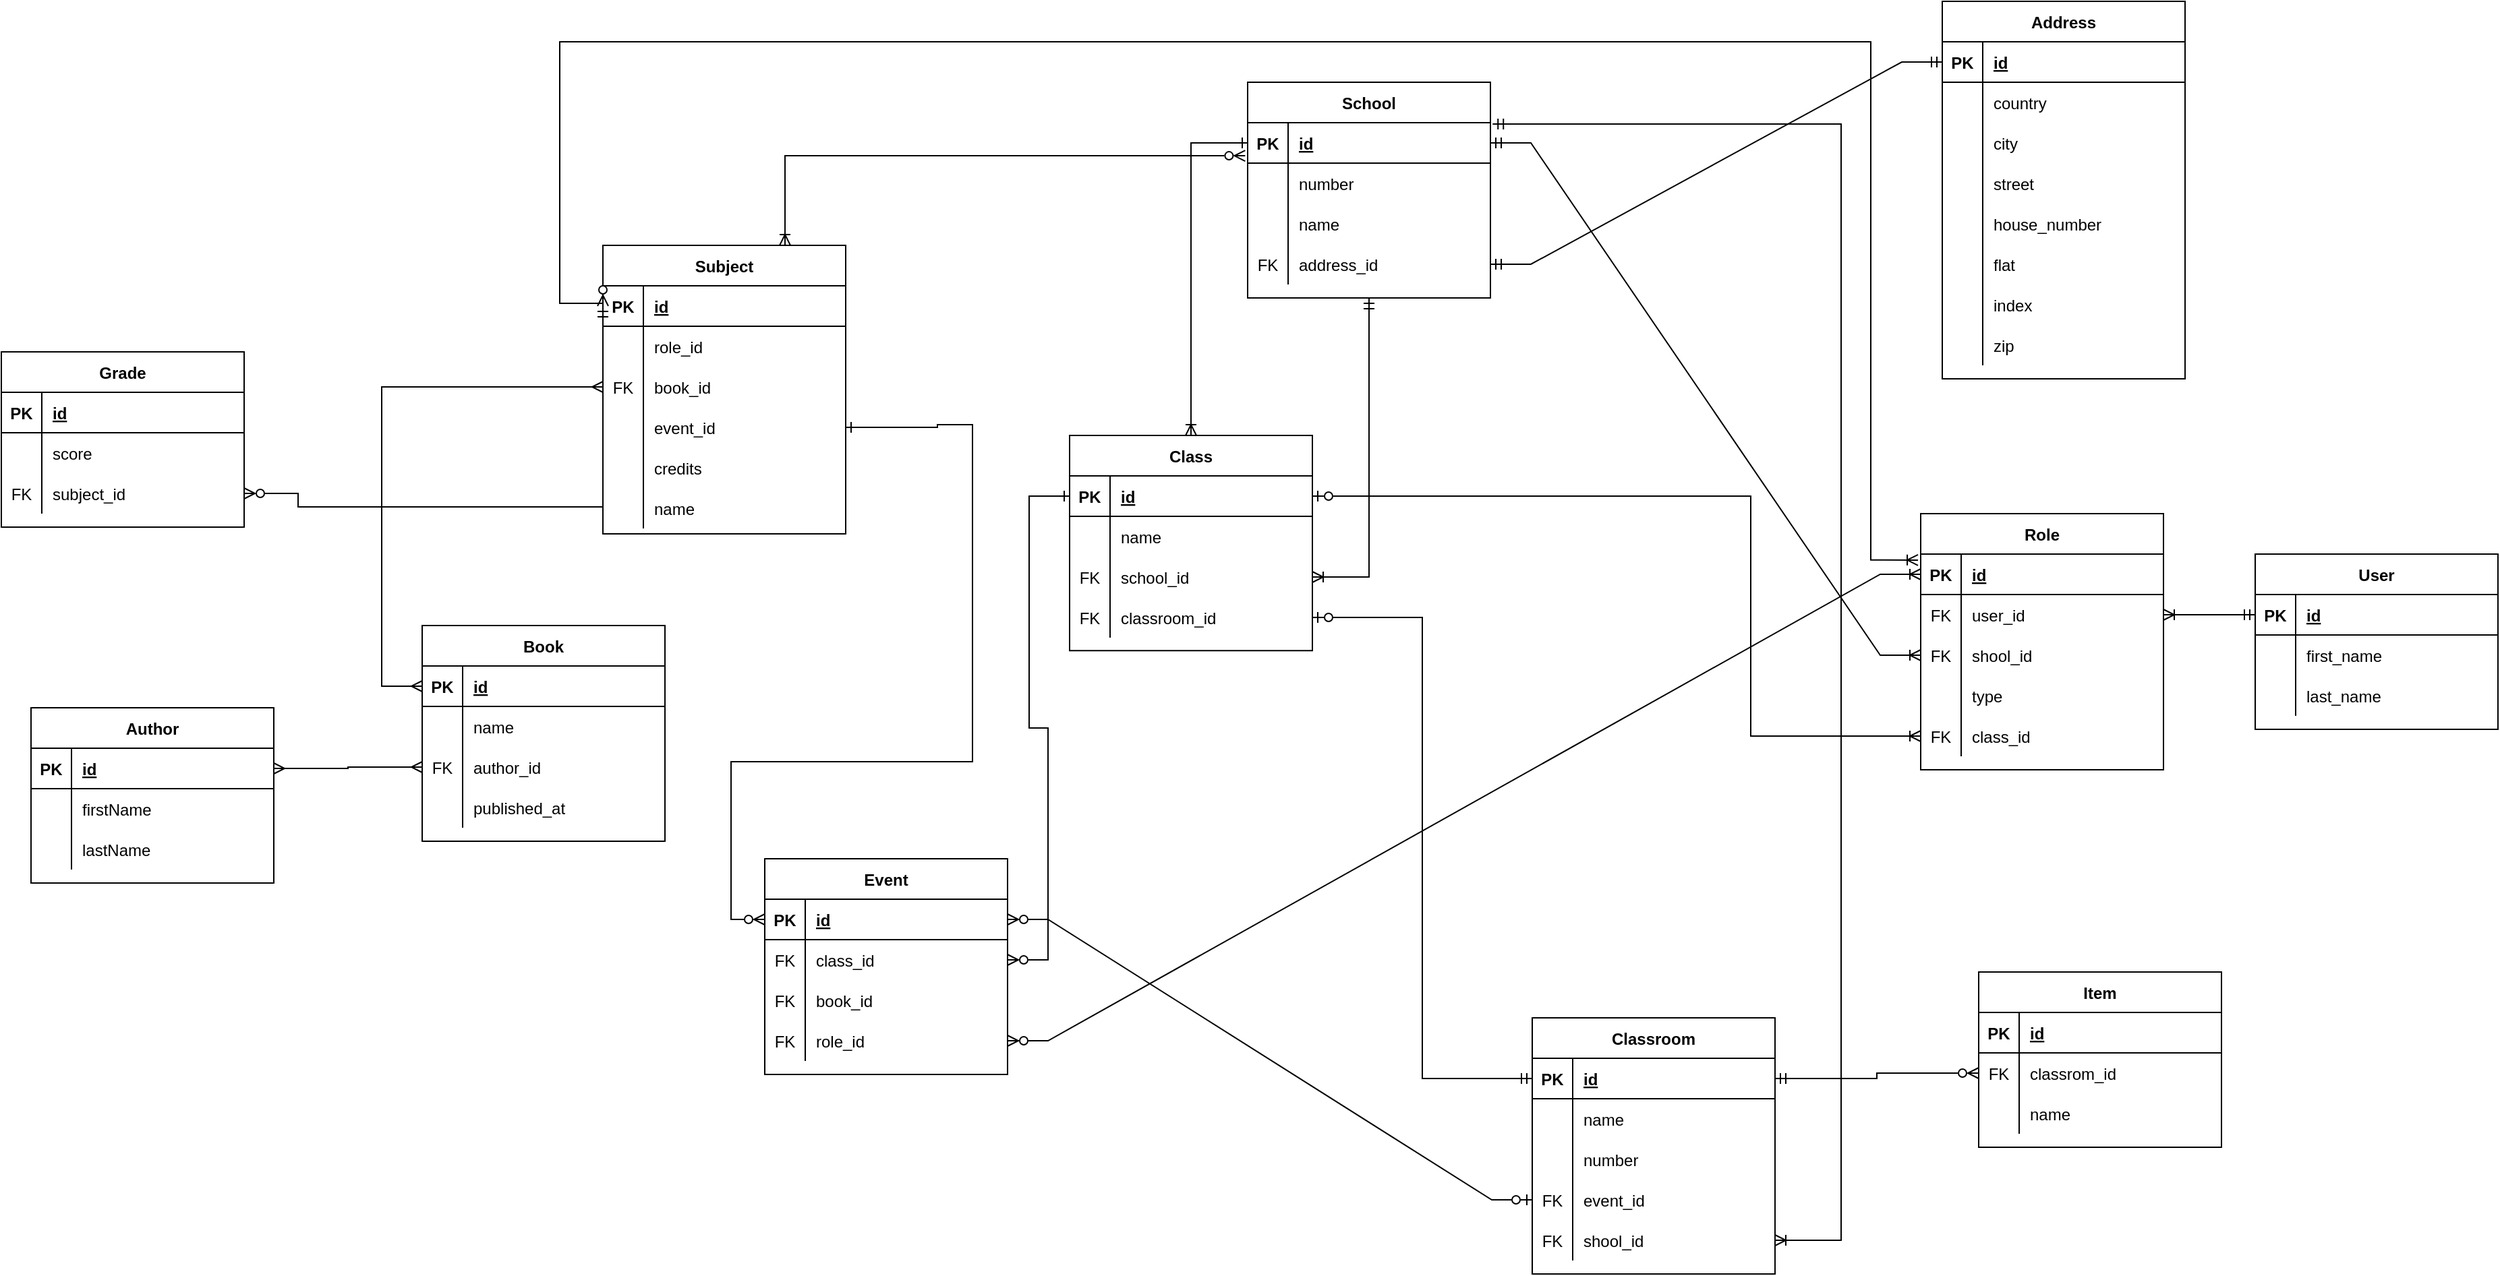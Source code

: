 <mxfile version="20.3.0" type="device"><diagram id="R2lEEEUBdFMjLlhIrx00" name="Page-1"><mxGraphModel dx="3462" dy="1909" grid="0" gridSize="10" guides="1" tooltips="1" connect="1" arrows="1" fold="1" page="0" pageScale="1" pageWidth="850" pageHeight="1100" math="0" shadow="0" extFonts="Permanent Marker^https://fonts.googleapis.com/css?family=Permanent+Marker"><root><mxCell id="0"/><mxCell id="1" parent="0"/><mxCell id="jyHuIiWNIUD8QDClx5i--1" value="User" style="shape=table;startSize=30;container=1;collapsible=1;childLayout=tableLayout;fixedRows=1;rowLines=0;fontStyle=1;align=center;resizeLast=1;" parent="1" vertex="1"><mxGeometry x="765" y="248" width="180" height="130" as="geometry"/></mxCell><mxCell id="jyHuIiWNIUD8QDClx5i--2" value="" style="shape=tableRow;horizontal=0;startSize=0;swimlaneHead=0;swimlaneBody=0;fillColor=none;collapsible=0;dropTarget=0;points=[[0,0.5],[1,0.5]];portConstraint=eastwest;top=0;left=0;right=0;bottom=1;" parent="jyHuIiWNIUD8QDClx5i--1" vertex="1"><mxGeometry y="30" width="180" height="30" as="geometry"/></mxCell><mxCell id="jyHuIiWNIUD8QDClx5i--3" value="PK" style="shape=partialRectangle;connectable=0;fillColor=none;top=0;left=0;bottom=0;right=0;fontStyle=1;overflow=hidden;" parent="jyHuIiWNIUD8QDClx5i--2" vertex="1"><mxGeometry width="30" height="30" as="geometry"><mxRectangle width="30" height="30" as="alternateBounds"/></mxGeometry></mxCell><mxCell id="jyHuIiWNIUD8QDClx5i--4" value="id" style="shape=partialRectangle;connectable=0;fillColor=none;top=0;left=0;bottom=0;right=0;align=left;spacingLeft=6;fontStyle=5;overflow=hidden;" parent="jyHuIiWNIUD8QDClx5i--2" vertex="1"><mxGeometry x="30" width="150" height="30" as="geometry"><mxRectangle width="150" height="30" as="alternateBounds"/></mxGeometry></mxCell><mxCell id="jyHuIiWNIUD8QDClx5i--5" value="" style="shape=tableRow;horizontal=0;startSize=0;swimlaneHead=0;swimlaneBody=0;fillColor=none;collapsible=0;dropTarget=0;points=[[0,0.5],[1,0.5]];portConstraint=eastwest;top=0;left=0;right=0;bottom=0;" parent="jyHuIiWNIUD8QDClx5i--1" vertex="1"><mxGeometry y="60" width="180" height="30" as="geometry"/></mxCell><mxCell id="jyHuIiWNIUD8QDClx5i--6" value="" style="shape=partialRectangle;connectable=0;fillColor=none;top=0;left=0;bottom=0;right=0;editable=1;overflow=hidden;" parent="jyHuIiWNIUD8QDClx5i--5" vertex="1"><mxGeometry width="30" height="30" as="geometry"><mxRectangle width="30" height="30" as="alternateBounds"/></mxGeometry></mxCell><mxCell id="jyHuIiWNIUD8QDClx5i--7" value="first_name" style="shape=partialRectangle;connectable=0;fillColor=none;top=0;left=0;bottom=0;right=0;align=left;spacingLeft=6;overflow=hidden;" parent="jyHuIiWNIUD8QDClx5i--5" vertex="1"><mxGeometry x="30" width="150" height="30" as="geometry"><mxRectangle width="150" height="30" as="alternateBounds"/></mxGeometry></mxCell><mxCell id="jyHuIiWNIUD8QDClx5i--8" value="" style="shape=tableRow;horizontal=0;startSize=0;swimlaneHead=0;swimlaneBody=0;fillColor=none;collapsible=0;dropTarget=0;points=[[0,0.5],[1,0.5]];portConstraint=eastwest;top=0;left=0;right=0;bottom=0;" parent="jyHuIiWNIUD8QDClx5i--1" vertex="1"><mxGeometry y="90" width="180" height="30" as="geometry"/></mxCell><mxCell id="jyHuIiWNIUD8QDClx5i--9" value="" style="shape=partialRectangle;connectable=0;fillColor=none;top=0;left=0;bottom=0;right=0;editable=1;overflow=hidden;" parent="jyHuIiWNIUD8QDClx5i--8" vertex="1"><mxGeometry width="30" height="30" as="geometry"><mxRectangle width="30" height="30" as="alternateBounds"/></mxGeometry></mxCell><mxCell id="jyHuIiWNIUD8QDClx5i--10" value="last_name" style="shape=partialRectangle;connectable=0;fillColor=none;top=0;left=0;bottom=0;right=0;align=left;spacingLeft=6;overflow=hidden;" parent="jyHuIiWNIUD8QDClx5i--8" vertex="1"><mxGeometry x="30" width="150" height="30" as="geometry"><mxRectangle width="150" height="30" as="alternateBounds"/></mxGeometry></mxCell><mxCell id="jyHuIiWNIUD8QDClx5i--14" value="Role" style="shape=table;startSize=30;container=1;collapsible=1;childLayout=tableLayout;fixedRows=1;rowLines=0;fontStyle=1;align=center;resizeLast=1;" parent="1" vertex="1"><mxGeometry x="517" y="218" width="180" height="190" as="geometry"/></mxCell><mxCell id="jyHuIiWNIUD8QDClx5i--15" value="" style="shape=tableRow;horizontal=0;startSize=0;swimlaneHead=0;swimlaneBody=0;fillColor=none;collapsible=0;dropTarget=0;points=[[0,0.5],[1,0.5]];portConstraint=eastwest;top=0;left=0;right=0;bottom=1;" parent="jyHuIiWNIUD8QDClx5i--14" vertex="1"><mxGeometry y="30" width="180" height="30" as="geometry"/></mxCell><mxCell id="jyHuIiWNIUD8QDClx5i--16" value="PK" style="shape=partialRectangle;connectable=0;fillColor=none;top=0;left=0;bottom=0;right=0;fontStyle=1;overflow=hidden;" parent="jyHuIiWNIUD8QDClx5i--15" vertex="1"><mxGeometry width="30" height="30" as="geometry"><mxRectangle width="30" height="30" as="alternateBounds"/></mxGeometry></mxCell><mxCell id="jyHuIiWNIUD8QDClx5i--17" value="id" style="shape=partialRectangle;connectable=0;fillColor=none;top=0;left=0;bottom=0;right=0;align=left;spacingLeft=6;fontStyle=5;overflow=hidden;" parent="jyHuIiWNIUD8QDClx5i--15" vertex="1"><mxGeometry x="30" width="150" height="30" as="geometry"><mxRectangle width="150" height="30" as="alternateBounds"/></mxGeometry></mxCell><mxCell id="jyHuIiWNIUD8QDClx5i--18" value="" style="shape=tableRow;horizontal=0;startSize=0;swimlaneHead=0;swimlaneBody=0;fillColor=none;collapsible=0;dropTarget=0;points=[[0,0.5],[1,0.5]];portConstraint=eastwest;top=0;left=0;right=0;bottom=0;" parent="jyHuIiWNIUD8QDClx5i--14" vertex="1"><mxGeometry y="60" width="180" height="30" as="geometry"/></mxCell><mxCell id="jyHuIiWNIUD8QDClx5i--19" value="FK" style="shape=partialRectangle;connectable=0;fillColor=none;top=0;left=0;bottom=0;right=0;editable=1;overflow=hidden;" parent="jyHuIiWNIUD8QDClx5i--18" vertex="1"><mxGeometry width="30" height="30" as="geometry"><mxRectangle width="30" height="30" as="alternateBounds"/></mxGeometry></mxCell><mxCell id="jyHuIiWNIUD8QDClx5i--20" value="user_id" style="shape=partialRectangle;connectable=0;fillColor=none;top=0;left=0;bottom=0;right=0;align=left;spacingLeft=6;overflow=hidden;" parent="jyHuIiWNIUD8QDClx5i--18" vertex="1"><mxGeometry x="30" width="150" height="30" as="geometry"><mxRectangle width="150" height="30" as="alternateBounds"/></mxGeometry></mxCell><mxCell id="jyHuIiWNIUD8QDClx5i--21" value="" style="shape=tableRow;horizontal=0;startSize=0;swimlaneHead=0;swimlaneBody=0;fillColor=none;collapsible=0;dropTarget=0;points=[[0,0.5],[1,0.5]];portConstraint=eastwest;top=0;left=0;right=0;bottom=0;" parent="jyHuIiWNIUD8QDClx5i--14" vertex="1"><mxGeometry y="90" width="180" height="30" as="geometry"/></mxCell><mxCell id="jyHuIiWNIUD8QDClx5i--22" value="FK" style="shape=partialRectangle;connectable=0;fillColor=none;top=0;left=0;bottom=0;right=0;editable=1;overflow=hidden;" parent="jyHuIiWNIUD8QDClx5i--21" vertex="1"><mxGeometry width="30" height="30" as="geometry"><mxRectangle width="30" height="30" as="alternateBounds"/></mxGeometry></mxCell><mxCell id="jyHuIiWNIUD8QDClx5i--23" value="shool_id" style="shape=partialRectangle;connectable=0;fillColor=none;top=0;left=0;bottom=0;right=0;align=left;spacingLeft=6;overflow=hidden;" parent="jyHuIiWNIUD8QDClx5i--21" vertex="1"><mxGeometry x="30" width="150" height="30" as="geometry"><mxRectangle width="150" height="30" as="alternateBounds"/></mxGeometry></mxCell><mxCell id="jyHuIiWNIUD8QDClx5i--24" value="" style="shape=tableRow;horizontal=0;startSize=0;swimlaneHead=0;swimlaneBody=0;fillColor=none;collapsible=0;dropTarget=0;points=[[0,0.5],[1,0.5]];portConstraint=eastwest;top=0;left=0;right=0;bottom=0;" parent="jyHuIiWNIUD8QDClx5i--14" vertex="1"><mxGeometry y="120" width="180" height="30" as="geometry"/></mxCell><mxCell id="jyHuIiWNIUD8QDClx5i--25" value="" style="shape=partialRectangle;connectable=0;fillColor=none;top=0;left=0;bottom=0;right=0;editable=1;overflow=hidden;" parent="jyHuIiWNIUD8QDClx5i--24" vertex="1"><mxGeometry width="30" height="30" as="geometry"><mxRectangle width="30" height="30" as="alternateBounds"/></mxGeometry></mxCell><mxCell id="jyHuIiWNIUD8QDClx5i--26" value="type" style="shape=partialRectangle;connectable=0;fillColor=none;top=0;left=0;bottom=0;right=0;align=left;spacingLeft=6;overflow=hidden;" parent="jyHuIiWNIUD8QDClx5i--24" vertex="1"><mxGeometry x="30" width="150" height="30" as="geometry"><mxRectangle width="150" height="30" as="alternateBounds"/></mxGeometry></mxCell><mxCell id="z7dXwiywTFCZKp0eThEl-62" value="" style="shape=tableRow;horizontal=0;startSize=0;swimlaneHead=0;swimlaneBody=0;fillColor=none;collapsible=0;dropTarget=0;points=[[0,0.5],[1,0.5]];portConstraint=eastwest;top=0;left=0;right=0;bottom=0;" parent="jyHuIiWNIUD8QDClx5i--14" vertex="1"><mxGeometry y="150" width="180" height="30" as="geometry"/></mxCell><mxCell id="z7dXwiywTFCZKp0eThEl-63" value="FK" style="shape=partialRectangle;connectable=0;fillColor=none;top=0;left=0;bottom=0;right=0;editable=1;overflow=hidden;" parent="z7dXwiywTFCZKp0eThEl-62" vertex="1"><mxGeometry width="30" height="30" as="geometry"><mxRectangle width="30" height="30" as="alternateBounds"/></mxGeometry></mxCell><mxCell id="z7dXwiywTFCZKp0eThEl-64" value="class_id" style="shape=partialRectangle;connectable=0;fillColor=none;top=0;left=0;bottom=0;right=0;align=left;spacingLeft=6;overflow=hidden;" parent="z7dXwiywTFCZKp0eThEl-62" vertex="1"><mxGeometry x="30" width="150" height="30" as="geometry"><mxRectangle width="150" height="30" as="alternateBounds"/></mxGeometry></mxCell><mxCell id="jyHuIiWNIUD8QDClx5i--53" value="School" style="shape=table;startSize=30;container=1;collapsible=1;childLayout=tableLayout;fixedRows=1;rowLines=0;fontStyle=1;align=center;resizeLast=1;" parent="1" vertex="1"><mxGeometry x="18" y="-102" width="180" height="160" as="geometry"><mxRectangle x="40" y="-200" width="80" height="30" as="alternateBounds"/></mxGeometry></mxCell><mxCell id="jyHuIiWNIUD8QDClx5i--54" value="" style="shape=tableRow;horizontal=0;startSize=0;swimlaneHead=0;swimlaneBody=0;fillColor=none;collapsible=0;dropTarget=0;points=[[0,0.5],[1,0.5]];portConstraint=eastwest;top=0;left=0;right=0;bottom=1;" parent="jyHuIiWNIUD8QDClx5i--53" vertex="1"><mxGeometry y="30" width="180" height="30" as="geometry"/></mxCell><mxCell id="jyHuIiWNIUD8QDClx5i--55" value="PK" style="shape=partialRectangle;connectable=0;fillColor=none;top=0;left=0;bottom=0;right=0;fontStyle=1;overflow=hidden;" parent="jyHuIiWNIUD8QDClx5i--54" vertex="1"><mxGeometry width="30" height="30" as="geometry"><mxRectangle width="30" height="30" as="alternateBounds"/></mxGeometry></mxCell><mxCell id="jyHuIiWNIUD8QDClx5i--56" value="id" style="shape=partialRectangle;connectable=0;fillColor=none;top=0;left=0;bottom=0;right=0;align=left;spacingLeft=6;fontStyle=5;overflow=hidden;" parent="jyHuIiWNIUD8QDClx5i--54" vertex="1"><mxGeometry x="30" width="150" height="30" as="geometry"><mxRectangle width="150" height="30" as="alternateBounds"/></mxGeometry></mxCell><mxCell id="jyHuIiWNIUD8QDClx5i--57" value="" style="shape=tableRow;horizontal=0;startSize=0;swimlaneHead=0;swimlaneBody=0;fillColor=none;collapsible=0;dropTarget=0;points=[[0,0.5],[1,0.5]];portConstraint=eastwest;top=0;left=0;right=0;bottom=0;" parent="jyHuIiWNIUD8QDClx5i--53" vertex="1"><mxGeometry y="60" width="180" height="30" as="geometry"/></mxCell><mxCell id="jyHuIiWNIUD8QDClx5i--58" value="" style="shape=partialRectangle;connectable=0;fillColor=none;top=0;left=0;bottom=0;right=0;editable=1;overflow=hidden;" parent="jyHuIiWNIUD8QDClx5i--57" vertex="1"><mxGeometry width="30" height="30" as="geometry"><mxRectangle width="30" height="30" as="alternateBounds"/></mxGeometry></mxCell><mxCell id="jyHuIiWNIUD8QDClx5i--59" value="number" style="shape=partialRectangle;connectable=0;fillColor=none;top=0;left=0;bottom=0;right=0;align=left;spacingLeft=6;overflow=hidden;" parent="jyHuIiWNIUD8QDClx5i--57" vertex="1"><mxGeometry x="30" width="150" height="30" as="geometry"><mxRectangle width="150" height="30" as="alternateBounds"/></mxGeometry></mxCell><mxCell id="jyHuIiWNIUD8QDClx5i--60" value="" style="shape=tableRow;horizontal=0;startSize=0;swimlaneHead=0;swimlaneBody=0;fillColor=none;collapsible=0;dropTarget=0;points=[[0,0.5],[1,0.5]];portConstraint=eastwest;top=0;left=0;right=0;bottom=0;" parent="jyHuIiWNIUD8QDClx5i--53" vertex="1"><mxGeometry y="90" width="180" height="30" as="geometry"/></mxCell><mxCell id="jyHuIiWNIUD8QDClx5i--61" value="" style="shape=partialRectangle;connectable=0;fillColor=none;top=0;left=0;bottom=0;right=0;editable=1;overflow=hidden;" parent="jyHuIiWNIUD8QDClx5i--60" vertex="1"><mxGeometry width="30" height="30" as="geometry"><mxRectangle width="30" height="30" as="alternateBounds"/></mxGeometry></mxCell><mxCell id="jyHuIiWNIUD8QDClx5i--62" value="name" style="shape=partialRectangle;connectable=0;fillColor=none;top=0;left=0;bottom=0;right=0;align=left;spacingLeft=6;overflow=hidden;" parent="jyHuIiWNIUD8QDClx5i--60" vertex="1"><mxGeometry x="30" width="150" height="30" as="geometry"><mxRectangle width="150" height="30" as="alternateBounds"/></mxGeometry></mxCell><mxCell id="jyHuIiWNIUD8QDClx5i--63" value="" style="shape=tableRow;horizontal=0;startSize=0;swimlaneHead=0;swimlaneBody=0;fillColor=none;collapsible=0;dropTarget=0;points=[[0,0.5],[1,0.5]];portConstraint=eastwest;top=0;left=0;right=0;bottom=0;" parent="jyHuIiWNIUD8QDClx5i--53" vertex="1"><mxGeometry y="120" width="180" height="30" as="geometry"/></mxCell><mxCell id="jyHuIiWNIUD8QDClx5i--64" value="FK" style="shape=partialRectangle;connectable=0;fillColor=none;top=0;left=0;bottom=0;right=0;editable=1;overflow=hidden;" parent="jyHuIiWNIUD8QDClx5i--63" vertex="1"><mxGeometry width="30" height="30" as="geometry"><mxRectangle width="30" height="30" as="alternateBounds"/></mxGeometry></mxCell><mxCell id="jyHuIiWNIUD8QDClx5i--65" value="address_id" style="shape=partialRectangle;connectable=0;fillColor=none;top=0;left=0;bottom=0;right=0;align=left;spacingLeft=6;overflow=hidden;" parent="jyHuIiWNIUD8QDClx5i--63" vertex="1"><mxGeometry x="30" width="150" height="30" as="geometry"><mxRectangle width="150" height="30" as="alternateBounds"/></mxGeometry></mxCell><mxCell id="jyHuIiWNIUD8QDClx5i--66" value="Class" style="shape=table;startSize=30;container=1;collapsible=1;childLayout=tableLayout;fixedRows=1;rowLines=0;fontStyle=1;align=center;resizeLast=1;" parent="1" vertex="1"><mxGeometry x="-114" y="160" width="180" height="159.625" as="geometry"/></mxCell><mxCell id="jyHuIiWNIUD8QDClx5i--67" value="" style="shape=tableRow;horizontal=0;startSize=0;swimlaneHead=0;swimlaneBody=0;fillColor=none;collapsible=0;dropTarget=0;points=[[0,0.5],[1,0.5]];portConstraint=eastwest;top=0;left=0;right=0;bottom=1;" parent="jyHuIiWNIUD8QDClx5i--66" vertex="1"><mxGeometry y="30" width="180" height="30" as="geometry"/></mxCell><mxCell id="jyHuIiWNIUD8QDClx5i--68" value="PK" style="shape=partialRectangle;connectable=0;fillColor=none;top=0;left=0;bottom=0;right=0;fontStyle=1;overflow=hidden;" parent="jyHuIiWNIUD8QDClx5i--67" vertex="1"><mxGeometry width="30" height="30" as="geometry"><mxRectangle width="30" height="30" as="alternateBounds"/></mxGeometry></mxCell><mxCell id="jyHuIiWNIUD8QDClx5i--69" value="id" style="shape=partialRectangle;connectable=0;fillColor=none;top=0;left=0;bottom=0;right=0;align=left;spacingLeft=6;fontStyle=5;overflow=hidden;" parent="jyHuIiWNIUD8QDClx5i--67" vertex="1"><mxGeometry x="30" width="150" height="30" as="geometry"><mxRectangle width="150" height="30" as="alternateBounds"/></mxGeometry></mxCell><mxCell id="jyHuIiWNIUD8QDClx5i--70" value="" style="shape=tableRow;horizontal=0;startSize=0;swimlaneHead=0;swimlaneBody=0;fillColor=none;collapsible=0;dropTarget=0;points=[[0,0.5],[1,0.5]];portConstraint=eastwest;top=0;left=0;right=0;bottom=0;" parent="jyHuIiWNIUD8QDClx5i--66" vertex="1"><mxGeometry y="60" width="180" height="30" as="geometry"/></mxCell><mxCell id="jyHuIiWNIUD8QDClx5i--71" value="" style="shape=partialRectangle;connectable=0;fillColor=none;top=0;left=0;bottom=0;right=0;editable=1;overflow=hidden;" parent="jyHuIiWNIUD8QDClx5i--70" vertex="1"><mxGeometry width="30" height="30" as="geometry"><mxRectangle width="30" height="30" as="alternateBounds"/></mxGeometry></mxCell><mxCell id="jyHuIiWNIUD8QDClx5i--72" value="name" style="shape=partialRectangle;connectable=0;fillColor=none;top=0;left=0;bottom=0;right=0;align=left;spacingLeft=6;overflow=hidden;" parent="jyHuIiWNIUD8QDClx5i--70" vertex="1"><mxGeometry x="30" width="150" height="30" as="geometry"><mxRectangle width="150" height="30" as="alternateBounds"/></mxGeometry></mxCell><mxCell id="jyHuIiWNIUD8QDClx5i--76" value="" style="shape=tableRow;horizontal=0;startSize=0;swimlaneHead=0;swimlaneBody=0;fillColor=none;collapsible=0;dropTarget=0;points=[[0,0.5],[1,0.5]];portConstraint=eastwest;top=0;left=0;right=0;bottom=0;" parent="jyHuIiWNIUD8QDClx5i--66" vertex="1"><mxGeometry y="90" width="180" height="30" as="geometry"/></mxCell><mxCell id="jyHuIiWNIUD8QDClx5i--77" value="FK" style="shape=partialRectangle;connectable=0;fillColor=none;top=0;left=0;bottom=0;right=0;editable=1;overflow=hidden;" parent="jyHuIiWNIUD8QDClx5i--76" vertex="1"><mxGeometry width="30" height="30" as="geometry"><mxRectangle width="30" height="30" as="alternateBounds"/></mxGeometry></mxCell><mxCell id="jyHuIiWNIUD8QDClx5i--78" value="school_id" style="shape=partialRectangle;connectable=0;fillColor=none;top=0;left=0;bottom=0;right=0;align=left;spacingLeft=6;overflow=hidden;" parent="jyHuIiWNIUD8QDClx5i--76" vertex="1"><mxGeometry x="30" width="150" height="30" as="geometry"><mxRectangle width="150" height="30" as="alternateBounds"/></mxGeometry></mxCell><mxCell id="z7dXwiywTFCZKp0eThEl-57" value="" style="shape=tableRow;horizontal=0;startSize=0;swimlaneHead=0;swimlaneBody=0;fillColor=none;collapsible=0;dropTarget=0;points=[[0,0.5],[1,0.5]];portConstraint=eastwest;top=0;left=0;right=0;bottom=0;" parent="jyHuIiWNIUD8QDClx5i--66" vertex="1"><mxGeometry y="120" width="180" height="30" as="geometry"/></mxCell><mxCell id="z7dXwiywTFCZKp0eThEl-58" value="FK" style="shape=partialRectangle;connectable=0;fillColor=none;top=0;left=0;bottom=0;right=0;editable=1;overflow=hidden;" parent="z7dXwiywTFCZKp0eThEl-57" vertex="1"><mxGeometry width="30" height="30" as="geometry"><mxRectangle width="30" height="30" as="alternateBounds"/></mxGeometry></mxCell><mxCell id="z7dXwiywTFCZKp0eThEl-59" value="classroom_id" style="shape=partialRectangle;connectable=0;fillColor=none;top=0;left=0;bottom=0;right=0;align=left;spacingLeft=6;overflow=hidden;" parent="z7dXwiywTFCZKp0eThEl-57" vertex="1"><mxGeometry x="30" width="150" height="30" as="geometry"><mxRectangle width="150" height="30" as="alternateBounds"/></mxGeometry></mxCell><mxCell id="jyHuIiWNIUD8QDClx5i--79" value="Subject" style="shape=table;startSize=30;container=1;collapsible=1;childLayout=tableLayout;fixedRows=1;rowLines=0;fontStyle=1;align=center;resizeLast=1;" parent="1" vertex="1"><mxGeometry x="-460" y="19" width="180" height="214" as="geometry"/></mxCell><mxCell id="jyHuIiWNIUD8QDClx5i--80" value="" style="shape=tableRow;horizontal=0;startSize=0;swimlaneHead=0;swimlaneBody=0;fillColor=none;collapsible=0;dropTarget=0;points=[[0,0.5],[1,0.5]];portConstraint=eastwest;top=0;left=0;right=0;bottom=1;" parent="jyHuIiWNIUD8QDClx5i--79" vertex="1"><mxGeometry y="30" width="180" height="30" as="geometry"/></mxCell><mxCell id="jyHuIiWNIUD8QDClx5i--81" value="PK" style="shape=partialRectangle;connectable=0;fillColor=none;top=0;left=0;bottom=0;right=0;fontStyle=1;overflow=hidden;" parent="jyHuIiWNIUD8QDClx5i--80" vertex="1"><mxGeometry width="30" height="30" as="geometry"><mxRectangle width="30" height="30" as="alternateBounds"/></mxGeometry></mxCell><mxCell id="jyHuIiWNIUD8QDClx5i--82" value="id" style="shape=partialRectangle;connectable=0;fillColor=none;top=0;left=0;bottom=0;right=0;align=left;spacingLeft=6;fontStyle=5;overflow=hidden;" parent="jyHuIiWNIUD8QDClx5i--80" vertex="1"><mxGeometry x="30" width="150" height="30" as="geometry"><mxRectangle width="150" height="30" as="alternateBounds"/></mxGeometry></mxCell><mxCell id="jyHuIiWNIUD8QDClx5i--89" value="" style="shape=tableRow;horizontal=0;startSize=0;swimlaneHead=0;swimlaneBody=0;fillColor=none;collapsible=0;dropTarget=0;points=[[0,0.5],[1,0.5]];portConstraint=eastwest;top=0;left=0;right=0;bottom=0;" parent="jyHuIiWNIUD8QDClx5i--79" vertex="1"><mxGeometry y="60" width="180" height="30" as="geometry"/></mxCell><mxCell id="jyHuIiWNIUD8QDClx5i--90" value="" style="shape=partialRectangle;connectable=0;fillColor=none;top=0;left=0;bottom=0;right=0;editable=1;overflow=hidden;" parent="jyHuIiWNIUD8QDClx5i--89" vertex="1"><mxGeometry width="30" height="30" as="geometry"><mxRectangle width="30" height="30" as="alternateBounds"/></mxGeometry></mxCell><mxCell id="jyHuIiWNIUD8QDClx5i--91" value="role_id" style="shape=partialRectangle;connectable=0;fillColor=none;top=0;left=0;bottom=0;right=0;align=left;spacingLeft=6;overflow=hidden;" parent="jyHuIiWNIUD8QDClx5i--89" vertex="1"><mxGeometry x="30" width="150" height="30" as="geometry"><mxRectangle width="150" height="30" as="alternateBounds"/></mxGeometry></mxCell><mxCell id="jyHuIiWNIUD8QDClx5i--86" value="" style="shape=tableRow;horizontal=0;startSize=0;swimlaneHead=0;swimlaneBody=0;fillColor=none;collapsible=0;dropTarget=0;points=[[0,0.5],[1,0.5]];portConstraint=eastwest;top=0;left=0;right=0;bottom=0;" parent="jyHuIiWNIUD8QDClx5i--79" vertex="1"><mxGeometry y="90" width="180" height="30" as="geometry"/></mxCell><mxCell id="jyHuIiWNIUD8QDClx5i--87" value="FK" style="shape=partialRectangle;connectable=0;fillColor=none;top=0;left=0;bottom=0;right=0;editable=1;overflow=hidden;" parent="jyHuIiWNIUD8QDClx5i--86" vertex="1"><mxGeometry width="30" height="30" as="geometry"><mxRectangle width="30" height="30" as="alternateBounds"/></mxGeometry></mxCell><mxCell id="jyHuIiWNIUD8QDClx5i--88" value="book_id" style="shape=partialRectangle;connectable=0;fillColor=none;top=0;left=0;bottom=0;right=0;align=left;spacingLeft=6;overflow=hidden;" parent="jyHuIiWNIUD8QDClx5i--86" vertex="1"><mxGeometry x="30" width="150" height="30" as="geometry"><mxRectangle width="150" height="30" as="alternateBounds"/></mxGeometry></mxCell><mxCell id="jyHuIiWNIUD8QDClx5i--83" value="" style="shape=tableRow;horizontal=0;startSize=0;swimlaneHead=0;swimlaneBody=0;fillColor=none;collapsible=0;dropTarget=0;points=[[0,0.5],[1,0.5]];portConstraint=eastwest;top=0;left=0;right=0;bottom=0;" parent="jyHuIiWNIUD8QDClx5i--79" vertex="1"><mxGeometry y="120" width="180" height="30" as="geometry"/></mxCell><mxCell id="jyHuIiWNIUD8QDClx5i--84" value="" style="shape=partialRectangle;connectable=0;fillColor=none;top=0;left=0;bottom=0;right=0;editable=1;overflow=hidden;" parent="jyHuIiWNIUD8QDClx5i--83" vertex="1"><mxGeometry width="30" height="30" as="geometry"><mxRectangle width="30" height="30" as="alternateBounds"/></mxGeometry></mxCell><mxCell id="jyHuIiWNIUD8QDClx5i--85" value="event_id" style="shape=partialRectangle;connectable=0;fillColor=none;top=0;left=0;bottom=0;right=0;align=left;spacingLeft=6;overflow=hidden;" parent="jyHuIiWNIUD8QDClx5i--83" vertex="1"><mxGeometry x="30" width="150" height="30" as="geometry"><mxRectangle width="150" height="30" as="alternateBounds"/></mxGeometry></mxCell><mxCell id="z7dXwiywTFCZKp0eThEl-80" value="" style="shape=tableRow;horizontal=0;startSize=0;swimlaneHead=0;swimlaneBody=0;fillColor=none;collapsible=0;dropTarget=0;points=[[0,0.5],[1,0.5]];portConstraint=eastwest;top=0;left=0;right=0;bottom=0;" parent="jyHuIiWNIUD8QDClx5i--79" vertex="1"><mxGeometry y="150" width="180" height="30" as="geometry"/></mxCell><mxCell id="z7dXwiywTFCZKp0eThEl-81" value="" style="shape=partialRectangle;connectable=0;fillColor=none;top=0;left=0;bottom=0;right=0;editable=1;overflow=hidden;" parent="z7dXwiywTFCZKp0eThEl-80" vertex="1"><mxGeometry width="30" height="30" as="geometry"><mxRectangle width="30" height="30" as="alternateBounds"/></mxGeometry></mxCell><mxCell id="z7dXwiywTFCZKp0eThEl-82" value="credits" style="shape=partialRectangle;connectable=0;fillColor=none;top=0;left=0;bottom=0;right=0;align=left;spacingLeft=6;overflow=hidden;" parent="z7dXwiywTFCZKp0eThEl-80" vertex="1"><mxGeometry x="30" width="150" height="30" as="geometry"><mxRectangle width="150" height="30" as="alternateBounds"/></mxGeometry></mxCell><mxCell id="z7dXwiywTFCZKp0eThEl-83" value="" style="shape=tableRow;horizontal=0;startSize=0;swimlaneHead=0;swimlaneBody=0;fillColor=none;collapsible=0;dropTarget=0;points=[[0,0.5],[1,0.5]];portConstraint=eastwest;top=0;left=0;right=0;bottom=0;" parent="jyHuIiWNIUD8QDClx5i--79" vertex="1"><mxGeometry y="180" width="180" height="30" as="geometry"/></mxCell><mxCell id="z7dXwiywTFCZKp0eThEl-84" value="" style="shape=partialRectangle;connectable=0;fillColor=none;top=0;left=0;bottom=0;right=0;editable=1;overflow=hidden;" parent="z7dXwiywTFCZKp0eThEl-83" vertex="1"><mxGeometry width="30" height="30" as="geometry"><mxRectangle width="30" height="30" as="alternateBounds"/></mxGeometry></mxCell><mxCell id="z7dXwiywTFCZKp0eThEl-85" value="name" style="shape=partialRectangle;connectable=0;fillColor=none;top=0;left=0;bottom=0;right=0;align=left;spacingLeft=6;overflow=hidden;" parent="z7dXwiywTFCZKp0eThEl-83" vertex="1"><mxGeometry x="30" width="150" height="30" as="geometry"><mxRectangle width="150" height="30" as="alternateBounds"/></mxGeometry></mxCell><mxCell id="jyHuIiWNIUD8QDClx5i--92" value="Classroom" style="shape=table;startSize=30;container=1;collapsible=1;childLayout=tableLayout;fixedRows=1;rowLines=0;fontStyle=1;align=center;resizeLast=1;" parent="1" vertex="1"><mxGeometry x="229" y="592" width="180" height="190" as="geometry"/></mxCell><mxCell id="jyHuIiWNIUD8QDClx5i--93" value="" style="shape=tableRow;horizontal=0;startSize=0;swimlaneHead=0;swimlaneBody=0;fillColor=none;collapsible=0;dropTarget=0;points=[[0,0.5],[1,0.5]];portConstraint=eastwest;top=0;left=0;right=0;bottom=1;" parent="jyHuIiWNIUD8QDClx5i--92" vertex="1"><mxGeometry y="30" width="180" height="30" as="geometry"/></mxCell><mxCell id="jyHuIiWNIUD8QDClx5i--94" value="PK" style="shape=partialRectangle;connectable=0;fillColor=none;top=0;left=0;bottom=0;right=0;fontStyle=1;overflow=hidden;" parent="jyHuIiWNIUD8QDClx5i--93" vertex="1"><mxGeometry width="30" height="30" as="geometry"><mxRectangle width="30" height="30" as="alternateBounds"/></mxGeometry></mxCell><mxCell id="jyHuIiWNIUD8QDClx5i--95" value="id" style="shape=partialRectangle;connectable=0;fillColor=none;top=0;left=0;bottom=0;right=0;align=left;spacingLeft=6;fontStyle=5;overflow=hidden;" parent="jyHuIiWNIUD8QDClx5i--93" vertex="1"><mxGeometry x="30" width="150" height="30" as="geometry"><mxRectangle width="150" height="30" as="alternateBounds"/></mxGeometry></mxCell><mxCell id="jyHuIiWNIUD8QDClx5i--96" value="" style="shape=tableRow;horizontal=0;startSize=0;swimlaneHead=0;swimlaneBody=0;fillColor=none;collapsible=0;dropTarget=0;points=[[0,0.5],[1,0.5]];portConstraint=eastwest;top=0;left=0;right=0;bottom=0;" parent="jyHuIiWNIUD8QDClx5i--92" vertex="1"><mxGeometry y="60" width="180" height="30" as="geometry"/></mxCell><mxCell id="jyHuIiWNIUD8QDClx5i--97" value="" style="shape=partialRectangle;connectable=0;fillColor=none;top=0;left=0;bottom=0;right=0;editable=1;overflow=hidden;" parent="jyHuIiWNIUD8QDClx5i--96" vertex="1"><mxGeometry width="30" height="30" as="geometry"><mxRectangle width="30" height="30" as="alternateBounds"/></mxGeometry></mxCell><mxCell id="jyHuIiWNIUD8QDClx5i--98" value="name" style="shape=partialRectangle;connectable=0;fillColor=none;top=0;left=0;bottom=0;right=0;align=left;spacingLeft=6;overflow=hidden;" parent="jyHuIiWNIUD8QDClx5i--96" vertex="1"><mxGeometry x="30" width="150" height="30" as="geometry"><mxRectangle width="150" height="30" as="alternateBounds"/></mxGeometry></mxCell><mxCell id="jyHuIiWNIUD8QDClx5i--99" value="" style="shape=tableRow;horizontal=0;startSize=0;swimlaneHead=0;swimlaneBody=0;fillColor=none;collapsible=0;dropTarget=0;points=[[0,0.5],[1,0.5]];portConstraint=eastwest;top=0;left=0;right=0;bottom=0;" parent="jyHuIiWNIUD8QDClx5i--92" vertex="1"><mxGeometry y="90" width="180" height="30" as="geometry"/></mxCell><mxCell id="jyHuIiWNIUD8QDClx5i--100" value="" style="shape=partialRectangle;connectable=0;fillColor=none;top=0;left=0;bottom=0;right=0;editable=1;overflow=hidden;" parent="jyHuIiWNIUD8QDClx5i--99" vertex="1"><mxGeometry width="30" height="30" as="geometry"><mxRectangle width="30" height="30" as="alternateBounds"/></mxGeometry></mxCell><mxCell id="jyHuIiWNIUD8QDClx5i--101" value="number" style="shape=partialRectangle;connectable=0;fillColor=none;top=0;left=0;bottom=0;right=0;align=left;spacingLeft=6;overflow=hidden;" parent="jyHuIiWNIUD8QDClx5i--99" vertex="1"><mxGeometry x="30" width="150" height="30" as="geometry"><mxRectangle width="150" height="30" as="alternateBounds"/></mxGeometry></mxCell><mxCell id="jyHuIiWNIUD8QDClx5i--102" value="" style="shape=tableRow;horizontal=0;startSize=0;swimlaneHead=0;swimlaneBody=0;fillColor=none;collapsible=0;dropTarget=0;points=[[0,0.5],[1,0.5]];portConstraint=eastwest;top=0;left=0;right=0;bottom=0;" parent="jyHuIiWNIUD8QDClx5i--92" vertex="1"><mxGeometry y="120" width="180" height="30" as="geometry"/></mxCell><mxCell id="jyHuIiWNIUD8QDClx5i--103" value="FK" style="shape=partialRectangle;connectable=0;fillColor=none;top=0;left=0;bottom=0;right=0;editable=1;overflow=hidden;" parent="jyHuIiWNIUD8QDClx5i--102" vertex="1"><mxGeometry width="30" height="30" as="geometry"><mxRectangle width="30" height="30" as="alternateBounds"/></mxGeometry></mxCell><mxCell id="jyHuIiWNIUD8QDClx5i--104" value="event_id" style="shape=partialRectangle;connectable=0;fillColor=none;top=0;left=0;bottom=0;right=0;align=left;spacingLeft=6;overflow=hidden;" parent="jyHuIiWNIUD8QDClx5i--102" vertex="1"><mxGeometry x="30" width="150" height="30" as="geometry"><mxRectangle width="150" height="30" as="alternateBounds"/></mxGeometry></mxCell><mxCell id="z7dXwiywTFCZKp0eThEl-66" value="" style="shape=tableRow;horizontal=0;startSize=0;swimlaneHead=0;swimlaneBody=0;fillColor=none;collapsible=0;dropTarget=0;points=[[0,0.5],[1,0.5]];portConstraint=eastwest;top=0;left=0;right=0;bottom=0;" parent="jyHuIiWNIUD8QDClx5i--92" vertex="1"><mxGeometry y="150" width="180" height="30" as="geometry"/></mxCell><mxCell id="z7dXwiywTFCZKp0eThEl-67" value="FK" style="shape=partialRectangle;connectable=0;fillColor=none;top=0;left=0;bottom=0;right=0;editable=1;overflow=hidden;" parent="z7dXwiywTFCZKp0eThEl-66" vertex="1"><mxGeometry width="30" height="30" as="geometry"><mxRectangle width="30" height="30" as="alternateBounds"/></mxGeometry></mxCell><mxCell id="z7dXwiywTFCZKp0eThEl-68" value="shool_id" style="shape=partialRectangle;connectable=0;fillColor=none;top=0;left=0;bottom=0;right=0;align=left;spacingLeft=6;overflow=hidden;" parent="z7dXwiywTFCZKp0eThEl-66" vertex="1"><mxGeometry x="30" width="150" height="30" as="geometry"><mxRectangle width="150" height="30" as="alternateBounds"/></mxGeometry></mxCell><mxCell id="jyHuIiWNIUD8QDClx5i--105" value="Book" style="shape=table;startSize=30;container=1;collapsible=1;childLayout=tableLayout;fixedRows=1;rowLines=0;fontStyle=1;align=center;resizeLast=1;" parent="1" vertex="1"><mxGeometry x="-594" y="301" width="180" height="160" as="geometry"/></mxCell><mxCell id="jyHuIiWNIUD8QDClx5i--106" value="" style="shape=tableRow;horizontal=0;startSize=0;swimlaneHead=0;swimlaneBody=0;fillColor=none;collapsible=0;dropTarget=0;points=[[0,0.5],[1,0.5]];portConstraint=eastwest;top=0;left=0;right=0;bottom=1;" parent="jyHuIiWNIUD8QDClx5i--105" vertex="1"><mxGeometry y="30" width="180" height="30" as="geometry"/></mxCell><mxCell id="jyHuIiWNIUD8QDClx5i--107" value="PK" style="shape=partialRectangle;connectable=0;fillColor=none;top=0;left=0;bottom=0;right=0;fontStyle=1;overflow=hidden;" parent="jyHuIiWNIUD8QDClx5i--106" vertex="1"><mxGeometry width="30" height="30" as="geometry"><mxRectangle width="30" height="30" as="alternateBounds"/></mxGeometry></mxCell><mxCell id="jyHuIiWNIUD8QDClx5i--108" value="id" style="shape=partialRectangle;connectable=0;fillColor=none;top=0;left=0;bottom=0;right=0;align=left;spacingLeft=6;fontStyle=5;overflow=hidden;" parent="jyHuIiWNIUD8QDClx5i--106" vertex="1"><mxGeometry x="30" width="150" height="30" as="geometry"><mxRectangle width="150" height="30" as="alternateBounds"/></mxGeometry></mxCell><mxCell id="jyHuIiWNIUD8QDClx5i--109" value="" style="shape=tableRow;horizontal=0;startSize=0;swimlaneHead=0;swimlaneBody=0;fillColor=none;collapsible=0;dropTarget=0;points=[[0,0.5],[1,0.5]];portConstraint=eastwest;top=0;left=0;right=0;bottom=0;" parent="jyHuIiWNIUD8QDClx5i--105" vertex="1"><mxGeometry y="60" width="180" height="30" as="geometry"/></mxCell><mxCell id="jyHuIiWNIUD8QDClx5i--110" value="" style="shape=partialRectangle;connectable=0;fillColor=none;top=0;left=0;bottom=0;right=0;editable=1;overflow=hidden;" parent="jyHuIiWNIUD8QDClx5i--109" vertex="1"><mxGeometry width="30" height="30" as="geometry"><mxRectangle width="30" height="30" as="alternateBounds"/></mxGeometry></mxCell><mxCell id="jyHuIiWNIUD8QDClx5i--111" value="name" style="shape=partialRectangle;connectable=0;fillColor=none;top=0;left=0;bottom=0;right=0;align=left;spacingLeft=6;overflow=hidden;" parent="jyHuIiWNIUD8QDClx5i--109" vertex="1"><mxGeometry x="30" width="150" height="30" as="geometry"><mxRectangle width="150" height="30" as="alternateBounds"/></mxGeometry></mxCell><mxCell id="jyHuIiWNIUD8QDClx5i--112" value="" style="shape=tableRow;horizontal=0;startSize=0;swimlaneHead=0;swimlaneBody=0;fillColor=none;collapsible=0;dropTarget=0;points=[[0,0.5],[1,0.5]];portConstraint=eastwest;top=0;left=0;right=0;bottom=0;" parent="jyHuIiWNIUD8QDClx5i--105" vertex="1"><mxGeometry y="90" width="180" height="30" as="geometry"/></mxCell><mxCell id="jyHuIiWNIUD8QDClx5i--113" value="FK" style="shape=partialRectangle;connectable=0;fillColor=none;top=0;left=0;bottom=0;right=0;editable=1;overflow=hidden;" parent="jyHuIiWNIUD8QDClx5i--112" vertex="1"><mxGeometry width="30" height="30" as="geometry"><mxRectangle width="30" height="30" as="alternateBounds"/></mxGeometry></mxCell><mxCell id="jyHuIiWNIUD8QDClx5i--114" value="author_id" style="shape=partialRectangle;connectable=0;fillColor=none;top=0;left=0;bottom=0;right=0;align=left;spacingLeft=6;overflow=hidden;" parent="jyHuIiWNIUD8QDClx5i--112" vertex="1"><mxGeometry x="30" width="150" height="30" as="geometry"><mxRectangle width="150" height="30" as="alternateBounds"/></mxGeometry></mxCell><mxCell id="jyHuIiWNIUD8QDClx5i--115" value="" style="shape=tableRow;horizontal=0;startSize=0;swimlaneHead=0;swimlaneBody=0;fillColor=none;collapsible=0;dropTarget=0;points=[[0,0.5],[1,0.5]];portConstraint=eastwest;top=0;left=0;right=0;bottom=0;" parent="jyHuIiWNIUD8QDClx5i--105" vertex="1"><mxGeometry y="120" width="180" height="30" as="geometry"/></mxCell><mxCell id="jyHuIiWNIUD8QDClx5i--116" value="" style="shape=partialRectangle;connectable=0;fillColor=none;top=0;left=0;bottom=0;right=0;editable=1;overflow=hidden;" parent="jyHuIiWNIUD8QDClx5i--115" vertex="1"><mxGeometry width="30" height="30" as="geometry"><mxRectangle width="30" height="30" as="alternateBounds"/></mxGeometry></mxCell><mxCell id="jyHuIiWNIUD8QDClx5i--117" value="published_at" style="shape=partialRectangle;connectable=0;fillColor=none;top=0;left=0;bottom=0;right=0;align=left;spacingLeft=6;overflow=hidden;" parent="jyHuIiWNIUD8QDClx5i--115" vertex="1"><mxGeometry x="30" width="150" height="30" as="geometry"><mxRectangle width="150" height="30" as="alternateBounds"/></mxGeometry></mxCell><mxCell id="jyHuIiWNIUD8QDClx5i--118" value="Item" style="shape=table;startSize=30;container=1;collapsible=1;childLayout=tableLayout;fixedRows=1;rowLines=0;fontStyle=1;align=center;resizeLast=1;" parent="1" vertex="1"><mxGeometry x="560" y="558" width="180" height="130" as="geometry"/></mxCell><mxCell id="jyHuIiWNIUD8QDClx5i--119" value="" style="shape=tableRow;horizontal=0;startSize=0;swimlaneHead=0;swimlaneBody=0;fillColor=none;collapsible=0;dropTarget=0;points=[[0,0.5],[1,0.5]];portConstraint=eastwest;top=0;left=0;right=0;bottom=1;" parent="jyHuIiWNIUD8QDClx5i--118" vertex="1"><mxGeometry y="30" width="180" height="30" as="geometry"/></mxCell><mxCell id="jyHuIiWNIUD8QDClx5i--120" value="PK" style="shape=partialRectangle;connectable=0;fillColor=none;top=0;left=0;bottom=0;right=0;fontStyle=1;overflow=hidden;" parent="jyHuIiWNIUD8QDClx5i--119" vertex="1"><mxGeometry width="30" height="30" as="geometry"><mxRectangle width="30" height="30" as="alternateBounds"/></mxGeometry></mxCell><mxCell id="jyHuIiWNIUD8QDClx5i--121" value="id" style="shape=partialRectangle;connectable=0;fillColor=none;top=0;left=0;bottom=0;right=0;align=left;spacingLeft=6;fontStyle=5;overflow=hidden;" parent="jyHuIiWNIUD8QDClx5i--119" vertex="1"><mxGeometry x="30" width="150" height="30" as="geometry"><mxRectangle width="150" height="30" as="alternateBounds"/></mxGeometry></mxCell><mxCell id="jyHuIiWNIUD8QDClx5i--122" value="" style="shape=tableRow;horizontal=0;startSize=0;swimlaneHead=0;swimlaneBody=0;fillColor=none;collapsible=0;dropTarget=0;points=[[0,0.5],[1,0.5]];portConstraint=eastwest;top=0;left=0;right=0;bottom=0;" parent="jyHuIiWNIUD8QDClx5i--118" vertex="1"><mxGeometry y="60" width="180" height="30" as="geometry"/></mxCell><mxCell id="jyHuIiWNIUD8QDClx5i--123" value="FK" style="shape=partialRectangle;connectable=0;fillColor=none;top=0;left=0;bottom=0;right=0;editable=1;overflow=hidden;" parent="jyHuIiWNIUD8QDClx5i--122" vertex="1"><mxGeometry width="30" height="30" as="geometry"><mxRectangle width="30" height="30" as="alternateBounds"/></mxGeometry></mxCell><mxCell id="jyHuIiWNIUD8QDClx5i--124" value="classrom_id" style="shape=partialRectangle;connectable=0;fillColor=none;top=0;left=0;bottom=0;right=0;align=left;spacingLeft=6;overflow=hidden;" parent="jyHuIiWNIUD8QDClx5i--122" vertex="1"><mxGeometry x="30" width="150" height="30" as="geometry"><mxRectangle width="150" height="30" as="alternateBounds"/></mxGeometry></mxCell><mxCell id="jyHuIiWNIUD8QDClx5i--125" value="" style="shape=tableRow;horizontal=0;startSize=0;swimlaneHead=0;swimlaneBody=0;fillColor=none;collapsible=0;dropTarget=0;points=[[0,0.5],[1,0.5]];portConstraint=eastwest;top=0;left=0;right=0;bottom=0;" parent="jyHuIiWNIUD8QDClx5i--118" vertex="1"><mxGeometry y="90" width="180" height="30" as="geometry"/></mxCell><mxCell id="jyHuIiWNIUD8QDClx5i--126" value="" style="shape=partialRectangle;connectable=0;fillColor=none;top=0;left=0;bottom=0;right=0;editable=1;overflow=hidden;" parent="jyHuIiWNIUD8QDClx5i--125" vertex="1"><mxGeometry width="30" height="30" as="geometry"><mxRectangle width="30" height="30" as="alternateBounds"/></mxGeometry></mxCell><mxCell id="jyHuIiWNIUD8QDClx5i--127" value="name" style="shape=partialRectangle;connectable=0;fillColor=none;top=0;left=0;bottom=0;right=0;align=left;spacingLeft=6;overflow=hidden;" parent="jyHuIiWNIUD8QDClx5i--125" vertex="1"><mxGeometry x="30" width="150" height="30" as="geometry"><mxRectangle width="150" height="30" as="alternateBounds"/></mxGeometry></mxCell><mxCell id="9r_st6ZQYuTEx33R7KSn-14" value="Address" style="shape=table;startSize=30;container=1;collapsible=1;childLayout=tableLayout;fixedRows=1;rowLines=0;fontStyle=1;align=center;resizeLast=1;" parent="1" vertex="1"><mxGeometry x="533" y="-162" width="180" height="280" as="geometry"/></mxCell><mxCell id="9r_st6ZQYuTEx33R7KSn-15" value="" style="shape=tableRow;horizontal=0;startSize=0;swimlaneHead=0;swimlaneBody=0;fillColor=none;collapsible=0;dropTarget=0;points=[[0,0.5],[1,0.5]];portConstraint=eastwest;top=0;left=0;right=0;bottom=1;" parent="9r_st6ZQYuTEx33R7KSn-14" vertex="1"><mxGeometry y="30" width="180" height="30" as="geometry"/></mxCell><mxCell id="9r_st6ZQYuTEx33R7KSn-16" value="PK" style="shape=partialRectangle;connectable=0;fillColor=none;top=0;left=0;bottom=0;right=0;fontStyle=1;overflow=hidden;" parent="9r_st6ZQYuTEx33R7KSn-15" vertex="1"><mxGeometry width="30" height="30" as="geometry"><mxRectangle width="30" height="30" as="alternateBounds"/></mxGeometry></mxCell><mxCell id="9r_st6ZQYuTEx33R7KSn-17" value="id" style="shape=partialRectangle;connectable=0;fillColor=none;top=0;left=0;bottom=0;right=0;align=left;spacingLeft=6;fontStyle=5;overflow=hidden;" parent="9r_st6ZQYuTEx33R7KSn-15" vertex="1"><mxGeometry x="30" width="150" height="30" as="geometry"><mxRectangle width="150" height="30" as="alternateBounds"/></mxGeometry></mxCell><mxCell id="9r_st6ZQYuTEx33R7KSn-24" value="" style="shape=tableRow;horizontal=0;startSize=0;swimlaneHead=0;swimlaneBody=0;fillColor=none;collapsible=0;dropTarget=0;points=[[0,0.5],[1,0.5]];portConstraint=eastwest;top=0;left=0;right=0;bottom=0;" parent="9r_st6ZQYuTEx33R7KSn-14" vertex="1"><mxGeometry y="60" width="180" height="30" as="geometry"/></mxCell><mxCell id="9r_st6ZQYuTEx33R7KSn-25" value="" style="shape=partialRectangle;connectable=0;fillColor=none;top=0;left=0;bottom=0;right=0;editable=1;overflow=hidden;" parent="9r_st6ZQYuTEx33R7KSn-24" vertex="1"><mxGeometry width="30" height="30" as="geometry"><mxRectangle width="30" height="30" as="alternateBounds"/></mxGeometry></mxCell><mxCell id="9r_st6ZQYuTEx33R7KSn-26" value="country" style="shape=partialRectangle;connectable=0;fillColor=none;top=0;left=0;bottom=0;right=0;align=left;spacingLeft=6;overflow=hidden;" parent="9r_st6ZQYuTEx33R7KSn-24" vertex="1"><mxGeometry x="30" width="150" height="30" as="geometry"><mxRectangle width="150" height="30" as="alternateBounds"/></mxGeometry></mxCell><mxCell id="9r_st6ZQYuTEx33R7KSn-18" value="" style="shape=tableRow;horizontal=0;startSize=0;swimlaneHead=0;swimlaneBody=0;fillColor=none;collapsible=0;dropTarget=0;points=[[0,0.5],[1,0.5]];portConstraint=eastwest;top=0;left=0;right=0;bottom=0;" parent="9r_st6ZQYuTEx33R7KSn-14" vertex="1"><mxGeometry y="90" width="180" height="30" as="geometry"/></mxCell><mxCell id="9r_st6ZQYuTEx33R7KSn-19" value="" style="shape=partialRectangle;connectable=0;fillColor=none;top=0;left=0;bottom=0;right=0;editable=1;overflow=hidden;" parent="9r_st6ZQYuTEx33R7KSn-18" vertex="1"><mxGeometry width="30" height="30" as="geometry"><mxRectangle width="30" height="30" as="alternateBounds"/></mxGeometry></mxCell><mxCell id="9r_st6ZQYuTEx33R7KSn-20" value="city" style="shape=partialRectangle;connectable=0;fillColor=none;top=0;left=0;bottom=0;right=0;align=left;spacingLeft=6;overflow=hidden;" parent="9r_st6ZQYuTEx33R7KSn-18" vertex="1"><mxGeometry x="30" width="150" height="30" as="geometry"><mxRectangle width="150" height="30" as="alternateBounds"/></mxGeometry></mxCell><mxCell id="9r_st6ZQYuTEx33R7KSn-21" value="" style="shape=tableRow;horizontal=0;startSize=0;swimlaneHead=0;swimlaneBody=0;fillColor=none;collapsible=0;dropTarget=0;points=[[0,0.5],[1,0.5]];portConstraint=eastwest;top=0;left=0;right=0;bottom=0;" parent="9r_st6ZQYuTEx33R7KSn-14" vertex="1"><mxGeometry y="120" width="180" height="30" as="geometry"/></mxCell><mxCell id="9r_st6ZQYuTEx33R7KSn-22" value="" style="shape=partialRectangle;connectable=0;fillColor=none;top=0;left=0;bottom=0;right=0;editable=1;overflow=hidden;" parent="9r_st6ZQYuTEx33R7KSn-21" vertex="1"><mxGeometry width="30" height="30" as="geometry"><mxRectangle width="30" height="30" as="alternateBounds"/></mxGeometry></mxCell><mxCell id="9r_st6ZQYuTEx33R7KSn-23" value="street" style="shape=partialRectangle;connectable=0;fillColor=none;top=0;left=0;bottom=0;right=0;align=left;spacingLeft=6;overflow=hidden;" parent="9r_st6ZQYuTEx33R7KSn-21" vertex="1"><mxGeometry x="30" width="150" height="30" as="geometry"><mxRectangle width="150" height="30" as="alternateBounds"/></mxGeometry></mxCell><mxCell id="9r_st6ZQYuTEx33R7KSn-27" value="" style="shape=tableRow;horizontal=0;startSize=0;swimlaneHead=0;swimlaneBody=0;fillColor=none;collapsible=0;dropTarget=0;points=[[0,0.5],[1,0.5]];portConstraint=eastwest;top=0;left=0;right=0;bottom=0;" parent="9r_st6ZQYuTEx33R7KSn-14" vertex="1"><mxGeometry y="150" width="180" height="30" as="geometry"/></mxCell><mxCell id="9r_st6ZQYuTEx33R7KSn-28" value="" style="shape=partialRectangle;connectable=0;fillColor=none;top=0;left=0;bottom=0;right=0;editable=1;overflow=hidden;" parent="9r_st6ZQYuTEx33R7KSn-27" vertex="1"><mxGeometry width="30" height="30" as="geometry"><mxRectangle width="30" height="30" as="alternateBounds"/></mxGeometry></mxCell><mxCell id="9r_st6ZQYuTEx33R7KSn-29" value="house_number" style="shape=partialRectangle;connectable=0;fillColor=none;top=0;left=0;bottom=0;right=0;align=left;spacingLeft=6;overflow=hidden;" parent="9r_st6ZQYuTEx33R7KSn-27" vertex="1"><mxGeometry x="30" width="150" height="30" as="geometry"><mxRectangle width="150" height="30" as="alternateBounds"/></mxGeometry></mxCell><mxCell id="9r_st6ZQYuTEx33R7KSn-30" value="" style="shape=tableRow;horizontal=0;startSize=0;swimlaneHead=0;swimlaneBody=0;fillColor=none;collapsible=0;dropTarget=0;points=[[0,0.5],[1,0.5]];portConstraint=eastwest;top=0;left=0;right=0;bottom=0;" parent="9r_st6ZQYuTEx33R7KSn-14" vertex="1"><mxGeometry y="180" width="180" height="30" as="geometry"/></mxCell><mxCell id="9r_st6ZQYuTEx33R7KSn-31" value="" style="shape=partialRectangle;connectable=0;fillColor=none;top=0;left=0;bottom=0;right=0;editable=1;overflow=hidden;" parent="9r_st6ZQYuTEx33R7KSn-30" vertex="1"><mxGeometry width="30" height="30" as="geometry"><mxRectangle width="30" height="30" as="alternateBounds"/></mxGeometry></mxCell><mxCell id="9r_st6ZQYuTEx33R7KSn-32" value="flat" style="shape=partialRectangle;connectable=0;fillColor=none;top=0;left=0;bottom=0;right=0;align=left;spacingLeft=6;overflow=hidden;" parent="9r_st6ZQYuTEx33R7KSn-30" vertex="1"><mxGeometry x="30" width="150" height="30" as="geometry"><mxRectangle width="150" height="30" as="alternateBounds"/></mxGeometry></mxCell><mxCell id="9r_st6ZQYuTEx33R7KSn-33" value="" style="shape=tableRow;horizontal=0;startSize=0;swimlaneHead=0;swimlaneBody=0;fillColor=none;collapsible=0;dropTarget=0;points=[[0,0.5],[1,0.5]];portConstraint=eastwest;top=0;left=0;right=0;bottom=0;" parent="9r_st6ZQYuTEx33R7KSn-14" vertex="1"><mxGeometry y="210" width="180" height="30" as="geometry"/></mxCell><mxCell id="9r_st6ZQYuTEx33R7KSn-34" value="" style="shape=partialRectangle;connectable=0;fillColor=none;top=0;left=0;bottom=0;right=0;editable=1;overflow=hidden;" parent="9r_st6ZQYuTEx33R7KSn-33" vertex="1"><mxGeometry width="30" height="30" as="geometry"><mxRectangle width="30" height="30" as="alternateBounds"/></mxGeometry></mxCell><mxCell id="9r_st6ZQYuTEx33R7KSn-35" value="index" style="shape=partialRectangle;connectable=0;fillColor=none;top=0;left=0;bottom=0;right=0;align=left;spacingLeft=6;overflow=hidden;" parent="9r_st6ZQYuTEx33R7KSn-33" vertex="1"><mxGeometry x="30" width="150" height="30" as="geometry"><mxRectangle width="150" height="30" as="alternateBounds"/></mxGeometry></mxCell><mxCell id="9r_st6ZQYuTEx33R7KSn-36" value="" style="shape=tableRow;horizontal=0;startSize=0;swimlaneHead=0;swimlaneBody=0;fillColor=none;collapsible=0;dropTarget=0;points=[[0,0.5],[1,0.5]];portConstraint=eastwest;top=0;left=0;right=0;bottom=0;" parent="9r_st6ZQYuTEx33R7KSn-14" vertex="1"><mxGeometry y="240" width="180" height="30" as="geometry"/></mxCell><mxCell id="9r_st6ZQYuTEx33R7KSn-37" value="" style="shape=partialRectangle;connectable=0;fillColor=none;top=0;left=0;bottom=0;right=0;editable=1;overflow=hidden;" parent="9r_st6ZQYuTEx33R7KSn-36" vertex="1"><mxGeometry width="30" height="30" as="geometry"><mxRectangle width="30" height="30" as="alternateBounds"/></mxGeometry></mxCell><mxCell id="9r_st6ZQYuTEx33R7KSn-38" value="zip" style="shape=partialRectangle;connectable=0;fillColor=none;top=0;left=0;bottom=0;right=0;align=left;spacingLeft=6;overflow=hidden;" parent="9r_st6ZQYuTEx33R7KSn-36" vertex="1"><mxGeometry x="30" width="150" height="30" as="geometry"><mxRectangle width="150" height="30" as="alternateBounds"/></mxGeometry></mxCell><mxCell id="9r_st6ZQYuTEx33R7KSn-42" value="" style="edgeStyle=entityRelationEdgeStyle;fontSize=12;html=1;endArrow=ERmandOne;startArrow=ERmandOne;rounded=0;exitX=1;exitY=0.5;exitDx=0;exitDy=0;entryX=0;entryY=0.5;entryDx=0;entryDy=0;" parent="1" source="jyHuIiWNIUD8QDClx5i--63" target="9r_st6ZQYuTEx33R7KSn-15" edge="1"><mxGeometry width="100" height="100" relative="1" as="geometry"><mxPoint x="280" y="30" as="sourcePoint"/><mxPoint x="380" y="-70" as="targetPoint"/></mxGeometry></mxCell><mxCell id="9r_st6ZQYuTEx33R7KSn-50" value="" style="edgeStyle=entityRelationEdgeStyle;fontSize=12;html=1;endArrow=ERoneToMany;startArrow=ERmandOne;rounded=0;exitX=1;exitY=0.5;exitDx=0;exitDy=0;entryX=0;entryY=0.5;entryDx=0;entryDy=0;endFill=0;" parent="1" source="jyHuIiWNIUD8QDClx5i--54" target="jyHuIiWNIUD8QDClx5i--21" edge="1"><mxGeometry width="100" height="100" relative="1" as="geometry"><mxPoint x="220" y="-35" as="sourcePoint"/><mxPoint x="510" y="-145.0" as="targetPoint"/></mxGeometry></mxCell><mxCell id="9r_st6ZQYuTEx33R7KSn-52" value="" style="edgeStyle=entityRelationEdgeStyle;fontSize=12;html=1;endArrow=ERoneToMany;startArrow=ERmandOne;rounded=0;exitX=0;exitY=0.5;exitDx=0;exitDy=0;entryX=1;entryY=0.5;entryDx=0;entryDy=0;endFill=0;" parent="1" source="jyHuIiWNIUD8QDClx5i--2" target="jyHuIiWNIUD8QDClx5i--18" edge="1"><mxGeometry width="100" height="100" relative="1" as="geometry"><mxPoint x="190" y="90" as="sourcePoint"/><mxPoint x="370" y="400.0" as="targetPoint"/></mxGeometry></mxCell><mxCell id="z7dXwiywTFCZKp0eThEl-1" value="Event" style="shape=table;startSize=30;container=1;collapsible=1;childLayout=tableLayout;fixedRows=1;rowLines=0;fontStyle=1;align=center;resizeLast=1;" parent="1" vertex="1"><mxGeometry x="-340" y="474" width="180" height="160" as="geometry"/></mxCell><mxCell id="z7dXwiywTFCZKp0eThEl-2" value="" style="shape=tableRow;horizontal=0;startSize=0;swimlaneHead=0;swimlaneBody=0;fillColor=none;collapsible=0;dropTarget=0;points=[[0,0.5],[1,0.5]];portConstraint=eastwest;top=0;left=0;right=0;bottom=1;" parent="z7dXwiywTFCZKp0eThEl-1" vertex="1"><mxGeometry y="30" width="180" height="30" as="geometry"/></mxCell><mxCell id="z7dXwiywTFCZKp0eThEl-3" value="PK" style="shape=partialRectangle;connectable=0;fillColor=none;top=0;left=0;bottom=0;right=0;fontStyle=1;overflow=hidden;" parent="z7dXwiywTFCZKp0eThEl-2" vertex="1"><mxGeometry width="30" height="30" as="geometry"><mxRectangle width="30" height="30" as="alternateBounds"/></mxGeometry></mxCell><mxCell id="z7dXwiywTFCZKp0eThEl-4" value="id" style="shape=partialRectangle;connectable=0;fillColor=none;top=0;left=0;bottom=0;right=0;align=left;spacingLeft=6;fontStyle=5;overflow=hidden;" parent="z7dXwiywTFCZKp0eThEl-2" vertex="1"><mxGeometry x="30" width="150" height="30" as="geometry"><mxRectangle width="150" height="30" as="alternateBounds"/></mxGeometry></mxCell><mxCell id="z7dXwiywTFCZKp0eThEl-5" value="" style="shape=tableRow;horizontal=0;startSize=0;swimlaneHead=0;swimlaneBody=0;fillColor=none;collapsible=0;dropTarget=0;points=[[0,0.5],[1,0.5]];portConstraint=eastwest;top=0;left=0;right=0;bottom=0;" parent="z7dXwiywTFCZKp0eThEl-1" vertex="1"><mxGeometry y="60" width="180" height="30" as="geometry"/></mxCell><mxCell id="z7dXwiywTFCZKp0eThEl-6" value="FK" style="shape=partialRectangle;connectable=0;fillColor=none;top=0;left=0;bottom=0;right=0;editable=1;overflow=hidden;" parent="z7dXwiywTFCZKp0eThEl-5" vertex="1"><mxGeometry width="30" height="30" as="geometry"><mxRectangle width="30" height="30" as="alternateBounds"/></mxGeometry></mxCell><mxCell id="z7dXwiywTFCZKp0eThEl-7" value="class_id" style="shape=partialRectangle;connectable=0;fillColor=none;top=0;left=0;bottom=0;right=0;align=left;spacingLeft=6;overflow=hidden;" parent="z7dXwiywTFCZKp0eThEl-5" vertex="1"><mxGeometry x="30" width="150" height="30" as="geometry"><mxRectangle width="150" height="30" as="alternateBounds"/></mxGeometry></mxCell><mxCell id="z7dXwiywTFCZKp0eThEl-8" value="" style="shape=tableRow;horizontal=0;startSize=0;swimlaneHead=0;swimlaneBody=0;fillColor=none;collapsible=0;dropTarget=0;points=[[0,0.5],[1,0.5]];portConstraint=eastwest;top=0;left=0;right=0;bottom=0;" parent="z7dXwiywTFCZKp0eThEl-1" vertex="1"><mxGeometry y="90" width="180" height="30" as="geometry"/></mxCell><mxCell id="z7dXwiywTFCZKp0eThEl-9" value="FK" style="shape=partialRectangle;connectable=0;fillColor=none;top=0;left=0;bottom=0;right=0;editable=1;overflow=hidden;" parent="z7dXwiywTFCZKp0eThEl-8" vertex="1"><mxGeometry width="30" height="30" as="geometry"><mxRectangle width="30" height="30" as="alternateBounds"/></mxGeometry></mxCell><mxCell id="z7dXwiywTFCZKp0eThEl-10" value="book_id" style="shape=partialRectangle;connectable=0;fillColor=none;top=0;left=0;bottom=0;right=0;align=left;spacingLeft=6;overflow=hidden;" parent="z7dXwiywTFCZKp0eThEl-8" vertex="1"><mxGeometry x="30" width="150" height="30" as="geometry"><mxRectangle width="150" height="30" as="alternateBounds"/></mxGeometry></mxCell><mxCell id="z7dXwiywTFCZKp0eThEl-11" value="" style="shape=tableRow;horizontal=0;startSize=0;swimlaneHead=0;swimlaneBody=0;fillColor=none;collapsible=0;dropTarget=0;points=[[0,0.5],[1,0.5]];portConstraint=eastwest;top=0;left=0;right=0;bottom=0;" parent="z7dXwiywTFCZKp0eThEl-1" vertex="1"><mxGeometry y="120" width="180" height="30" as="geometry"/></mxCell><mxCell id="z7dXwiywTFCZKp0eThEl-12" value="FK" style="shape=partialRectangle;connectable=0;fillColor=none;top=0;left=0;bottom=0;right=0;editable=1;overflow=hidden;" parent="z7dXwiywTFCZKp0eThEl-11" vertex="1"><mxGeometry width="30" height="30" as="geometry"><mxRectangle width="30" height="30" as="alternateBounds"/></mxGeometry></mxCell><mxCell id="z7dXwiywTFCZKp0eThEl-13" value="role_id" style="shape=partialRectangle;connectable=0;fillColor=none;top=0;left=0;bottom=0;right=0;align=left;spacingLeft=6;overflow=hidden;" parent="z7dXwiywTFCZKp0eThEl-11" vertex="1"><mxGeometry x="30" width="150" height="30" as="geometry"><mxRectangle width="150" height="30" as="alternateBounds"/></mxGeometry></mxCell><mxCell id="z7dXwiywTFCZKp0eThEl-17" style="edgeStyle=orthogonalEdgeStyle;rounded=0;orthogonalLoop=1;jettySize=auto;html=1;exitX=0;exitY=0.5;exitDx=0;exitDy=0;entryX=1;entryY=0.5;entryDx=0;entryDy=0;endArrow=ERone;endFill=0;startArrow=ERzeroToMany;startFill=0;" parent="1" source="z7dXwiywTFCZKp0eThEl-2" target="jyHuIiWNIUD8QDClx5i--83" edge="1"><mxGeometry relative="1" as="geometry"><Array as="points"><mxPoint x="-365" y="519"/><mxPoint x="-365" y="402"/><mxPoint x="-186" y="402"/><mxPoint x="-186" y="152"/><mxPoint x="-212" y="152"/><mxPoint x="-212" y="154"/></Array></mxGeometry></mxCell><mxCell id="z7dXwiywTFCZKp0eThEl-26" style="edgeStyle=orthogonalEdgeStyle;rounded=0;orthogonalLoop=1;jettySize=auto;html=1;exitX=0;exitY=0.5;exitDx=0;exitDy=0;entryX=0.5;entryY=0;entryDx=0;entryDy=0;endArrow=ERoneToMany;endFill=0;startArrow=ERone;startFill=0;" parent="1" source="jyHuIiWNIUD8QDClx5i--54" target="jyHuIiWNIUD8QDClx5i--66" edge="1"><mxGeometry relative="1" as="geometry"/></mxCell><mxCell id="z7dXwiywTFCZKp0eThEl-27" style="edgeStyle=orthogonalEdgeStyle;rounded=0;orthogonalLoop=1;jettySize=auto;html=1;exitX=-0.01;exitY=0.818;exitDx=0;exitDy=0;entryX=0.75;entryY=0;entryDx=0;entryDy=0;startArrow=ERzeroToMany;startFill=0;endArrow=ERoneToMany;endFill=0;exitPerimeter=0;" parent="1" source="jyHuIiWNIUD8QDClx5i--54" target="jyHuIiWNIUD8QDClx5i--79" edge="1"><mxGeometry relative="1" as="geometry"/></mxCell><mxCell id="z7dXwiywTFCZKp0eThEl-29" style="edgeStyle=orthogonalEdgeStyle;rounded=0;orthogonalLoop=1;jettySize=auto;html=1;exitX=0;exitY=0.5;exitDx=0;exitDy=0;entryX=1;entryY=0.5;entryDx=0;entryDy=0;startArrow=ERzeroToMany;startFill=0;endArrow=ERmandOne;endFill=0;" parent="1" source="jyHuIiWNIUD8QDClx5i--122" target="jyHuIiWNIUD8QDClx5i--93" edge="1"><mxGeometry relative="1" as="geometry"/></mxCell><mxCell id="z7dXwiywTFCZKp0eThEl-30" value="" style="fontSize=12;html=1;endArrow=ERzeroToMany;endFill=0;rounded=0;entryX=1;entryY=0.5;entryDx=0;entryDy=0;exitX=0;exitY=0.5;exitDx=0;exitDy=0;edgeStyle=entityRelationEdgeStyle;elbow=vertical;startArrow=ERzeroToOne;startFill=0;" parent="1" source="jyHuIiWNIUD8QDClx5i--102" target="z7dXwiywTFCZKp0eThEl-2" edge="1"><mxGeometry width="100" height="100" relative="1" as="geometry"><mxPoint x="217" y="625" as="sourcePoint"/><mxPoint x="-96" y="543" as="targetPoint"/></mxGeometry></mxCell><mxCell id="z7dXwiywTFCZKp0eThEl-34" style="edgeStyle=entityRelationEdgeStyle;rounded=0;orthogonalLoop=1;jettySize=auto;html=1;exitX=1;exitY=0.5;exitDx=0;exitDy=0;startArrow=ERzeroToMany;startFill=0;endArrow=ERone;endFill=0;elbow=vertical;entryX=0;entryY=0.5;entryDx=0;entryDy=0;" parent="1" source="z7dXwiywTFCZKp0eThEl-5" target="jyHuIiWNIUD8QDClx5i--67" edge="1"><mxGeometry relative="1" as="geometry"><mxPoint x="-118.833" y="280" as="targetPoint"/></mxGeometry></mxCell><mxCell id="z7dXwiywTFCZKp0eThEl-36" value="" style="fontSize=12;html=1;endArrow=ERmany;startArrow=ERmany;rounded=0;entryX=0;entryY=0.5;entryDx=0;entryDy=0;exitX=0;exitY=0.5;exitDx=0;exitDy=0;edgeStyle=elbowEdgeStyle;" parent="1" source="jyHuIiWNIUD8QDClx5i--86" target="jyHuIiWNIUD8QDClx5i--106" edge="1"><mxGeometry width="100" height="100" relative="1" as="geometry"><mxPoint x="-932" y="205" as="sourcePoint"/><mxPoint x="-825" y="178" as="targetPoint"/><Array as="points"><mxPoint x="-624" y="240"/></Array></mxGeometry></mxCell><mxCell id="z7dXwiywTFCZKp0eThEl-37" value="Author" style="shape=table;startSize=30;container=1;collapsible=1;childLayout=tableLayout;fixedRows=1;rowLines=0;fontStyle=1;align=center;resizeLast=1;" parent="1" vertex="1"><mxGeometry x="-884" y="362" width="180" height="130" as="geometry"/></mxCell><mxCell id="z7dXwiywTFCZKp0eThEl-38" value="" style="shape=tableRow;horizontal=0;startSize=0;swimlaneHead=0;swimlaneBody=0;fillColor=none;collapsible=0;dropTarget=0;points=[[0,0.5],[1,0.5]];portConstraint=eastwest;top=0;left=0;right=0;bottom=1;" parent="z7dXwiywTFCZKp0eThEl-37" vertex="1"><mxGeometry y="30" width="180" height="30" as="geometry"/></mxCell><mxCell id="z7dXwiywTFCZKp0eThEl-39" value="PK" style="shape=partialRectangle;connectable=0;fillColor=none;top=0;left=0;bottom=0;right=0;fontStyle=1;overflow=hidden;" parent="z7dXwiywTFCZKp0eThEl-38" vertex="1"><mxGeometry width="30" height="30" as="geometry"><mxRectangle width="30" height="30" as="alternateBounds"/></mxGeometry></mxCell><mxCell id="z7dXwiywTFCZKp0eThEl-40" value="id" style="shape=partialRectangle;connectable=0;fillColor=none;top=0;left=0;bottom=0;right=0;align=left;spacingLeft=6;fontStyle=5;overflow=hidden;" parent="z7dXwiywTFCZKp0eThEl-38" vertex="1"><mxGeometry x="30" width="150" height="30" as="geometry"><mxRectangle width="150" height="30" as="alternateBounds"/></mxGeometry></mxCell><mxCell id="z7dXwiywTFCZKp0eThEl-41" value="" style="shape=tableRow;horizontal=0;startSize=0;swimlaneHead=0;swimlaneBody=0;fillColor=none;collapsible=0;dropTarget=0;points=[[0,0.5],[1,0.5]];portConstraint=eastwest;top=0;left=0;right=0;bottom=0;" parent="z7dXwiywTFCZKp0eThEl-37" vertex="1"><mxGeometry y="60" width="180" height="30" as="geometry"/></mxCell><mxCell id="z7dXwiywTFCZKp0eThEl-42" value="" style="shape=partialRectangle;connectable=0;fillColor=none;top=0;left=0;bottom=0;right=0;editable=1;overflow=hidden;" parent="z7dXwiywTFCZKp0eThEl-41" vertex="1"><mxGeometry width="30" height="30" as="geometry"><mxRectangle width="30" height="30" as="alternateBounds"/></mxGeometry></mxCell><mxCell id="z7dXwiywTFCZKp0eThEl-43" value="firstName" style="shape=partialRectangle;connectable=0;fillColor=none;top=0;left=0;bottom=0;right=0;align=left;spacingLeft=6;overflow=hidden;" parent="z7dXwiywTFCZKp0eThEl-41" vertex="1"><mxGeometry x="30" width="150" height="30" as="geometry"><mxRectangle width="150" height="30" as="alternateBounds"/></mxGeometry></mxCell><mxCell id="z7dXwiywTFCZKp0eThEl-44" value="" style="shape=tableRow;horizontal=0;startSize=0;swimlaneHead=0;swimlaneBody=0;fillColor=none;collapsible=0;dropTarget=0;points=[[0,0.5],[1,0.5]];portConstraint=eastwest;top=0;left=0;right=0;bottom=0;" parent="z7dXwiywTFCZKp0eThEl-37" vertex="1"><mxGeometry y="90" width="180" height="30" as="geometry"/></mxCell><mxCell id="z7dXwiywTFCZKp0eThEl-45" value="" style="shape=partialRectangle;connectable=0;fillColor=none;top=0;left=0;bottom=0;right=0;editable=1;overflow=hidden;" parent="z7dXwiywTFCZKp0eThEl-44" vertex="1"><mxGeometry width="30" height="30" as="geometry"><mxRectangle width="30" height="30" as="alternateBounds"/></mxGeometry></mxCell><mxCell id="z7dXwiywTFCZKp0eThEl-46" value="lastName" style="shape=partialRectangle;connectable=0;fillColor=none;top=0;left=0;bottom=0;right=0;align=left;spacingLeft=6;overflow=hidden;" parent="z7dXwiywTFCZKp0eThEl-44" vertex="1"><mxGeometry x="30" width="150" height="30" as="geometry"><mxRectangle width="150" height="30" as="alternateBounds"/></mxGeometry></mxCell><mxCell id="z7dXwiywTFCZKp0eThEl-50" value="" style="fontSize=12;html=1;endArrow=ERmany;startArrow=ERmany;rounded=0;entryX=1;entryY=0.5;entryDx=0;entryDy=0;exitX=0;exitY=0.5;exitDx=0;exitDy=0;edgeStyle=elbowEdgeStyle;" parent="1" source="jyHuIiWNIUD8QDClx5i--112" target="z7dXwiywTFCZKp0eThEl-38" edge="1"><mxGeometry width="100" height="100" relative="1" as="geometry"><mxPoint x="-956" y="436" as="sourcePoint"/><mxPoint x="-1136" y="676" as="targetPoint"/><Array as="points"/></mxGeometry></mxCell><mxCell id="z7dXwiywTFCZKp0eThEl-55" value="" style="edgeStyle=entityRelationEdgeStyle;fontSize=12;html=1;endArrow=ERoneToMany;startArrow=ERzeroToMany;rounded=0;exitX=1;exitY=0.5;exitDx=0;exitDy=0;entryX=0;entryY=0.5;entryDx=0;entryDy=0;" parent="1" source="z7dXwiywTFCZKp0eThEl-11" target="jyHuIiWNIUD8QDClx5i--15" edge="1"><mxGeometry width="100" height="100" relative="1" as="geometry"><mxPoint x="31" y="767" as="sourcePoint"/><mxPoint x="426" y="344" as="targetPoint"/></mxGeometry></mxCell><mxCell id="z7dXwiywTFCZKp0eThEl-56" value="" style="edgeStyle=orthogonalEdgeStyle;fontSize=12;html=1;endArrow=ERoneToMany;startArrow=ERzeroToMany;rounded=0;entryX=-0.011;entryY=0.148;entryDx=0;entryDy=0;entryPerimeter=0;exitX=0;exitY=0.5;exitDx=0;exitDy=0;" parent="1" source="jyHuIiWNIUD8QDClx5i--80" target="jyHuIiWNIUD8QDClx5i--15" edge="1"><mxGeometry width="100" height="100" relative="1" as="geometry"><mxPoint x="-480" y="257" as="sourcePoint"/><mxPoint x="248" y="360" as="targetPoint"/><Array as="points"><mxPoint x="-460" y="62"/><mxPoint x="-492" y="62"/><mxPoint x="-492" y="-132"/><mxPoint x="480" y="-132"/><mxPoint x="480" y="252"/></Array></mxGeometry></mxCell><mxCell id="z7dXwiywTFCZKp0eThEl-60" style="edgeStyle=orthogonalEdgeStyle;rounded=0;orthogonalLoop=1;jettySize=auto;html=1;exitX=1;exitY=0.5;exitDx=0;exitDy=0;entryX=0;entryY=0.5;entryDx=0;entryDy=0;startArrow=ERzeroToOne;startFill=0;endArrow=ERmandOne;endFill=0;" parent="1" source="z7dXwiywTFCZKp0eThEl-57" target="jyHuIiWNIUD8QDClx5i--93" edge="1"><mxGeometry relative="1" as="geometry"/></mxCell><mxCell id="z7dXwiywTFCZKp0eThEl-61" style="edgeStyle=orthogonalEdgeStyle;rounded=0;orthogonalLoop=1;jettySize=auto;html=1;exitX=1;exitY=0.5;exitDx=0;exitDy=0;startArrow=ERoneToMany;startFill=0;endArrow=ERmandOne;endFill=0;entryX=0.5;entryY=1;entryDx=0;entryDy=0;" parent="1" source="jyHuIiWNIUD8QDClx5i--76" target="jyHuIiWNIUD8QDClx5i--53" edge="1"><mxGeometry relative="1" as="geometry"><mxPoint x="120" y="87" as="targetPoint"/></mxGeometry></mxCell><mxCell id="z7dXwiywTFCZKp0eThEl-65" style="edgeStyle=orthogonalEdgeStyle;rounded=0;orthogonalLoop=1;jettySize=auto;html=1;exitX=1;exitY=0.5;exitDx=0;exitDy=0;entryX=0;entryY=0.5;entryDx=0;entryDy=0;startArrow=ERzeroToOne;startFill=0;endArrow=ERoneToMany;endFill=0;" parent="1" source="jyHuIiWNIUD8QDClx5i--67" target="z7dXwiywTFCZKp0eThEl-62" edge="1"><mxGeometry relative="1" as="geometry"><Array as="points"><mxPoint x="391" y="205"/><mxPoint x="391" y="383"/></Array></mxGeometry></mxCell><mxCell id="z7dXwiywTFCZKp0eThEl-69" style="edgeStyle=orthogonalEdgeStyle;rounded=0;orthogonalLoop=1;jettySize=auto;html=1;exitX=1;exitY=0.5;exitDx=0;exitDy=0;startArrow=ERoneToMany;startFill=0;endArrow=ERmandOne;endFill=0;entryX=1.009;entryY=0.033;entryDx=0;entryDy=0;entryPerimeter=0;" parent="1" source="z7dXwiywTFCZKp0eThEl-66" target="jyHuIiWNIUD8QDClx5i--54" edge="1"><mxGeometry relative="1" as="geometry"><mxPoint x="168" y="62" as="targetPoint"/><Array as="points"><mxPoint x="458" y="757"/><mxPoint x="458" y="-71"/></Array></mxGeometry></mxCell><mxCell id="z7dXwiywTFCZKp0eThEl-86" value="Grade" style="shape=table;startSize=30;container=1;collapsible=1;childLayout=tableLayout;fixedRows=1;rowLines=0;fontStyle=1;align=center;resizeLast=1;" parent="1" vertex="1"><mxGeometry x="-906" y="98" width="180" height="130" as="geometry"/></mxCell><mxCell id="z7dXwiywTFCZKp0eThEl-87" value="" style="shape=tableRow;horizontal=0;startSize=0;swimlaneHead=0;swimlaneBody=0;fillColor=none;collapsible=0;dropTarget=0;points=[[0,0.5],[1,0.5]];portConstraint=eastwest;top=0;left=0;right=0;bottom=1;" parent="z7dXwiywTFCZKp0eThEl-86" vertex="1"><mxGeometry y="30" width="180" height="30" as="geometry"/></mxCell><mxCell id="z7dXwiywTFCZKp0eThEl-88" value="PK" style="shape=partialRectangle;connectable=0;fillColor=none;top=0;left=0;bottom=0;right=0;fontStyle=1;overflow=hidden;" parent="z7dXwiywTFCZKp0eThEl-87" vertex="1"><mxGeometry width="30" height="30" as="geometry"><mxRectangle width="30" height="30" as="alternateBounds"/></mxGeometry></mxCell><mxCell id="z7dXwiywTFCZKp0eThEl-89" value="id" style="shape=partialRectangle;connectable=0;fillColor=none;top=0;left=0;bottom=0;right=0;align=left;spacingLeft=6;fontStyle=5;overflow=hidden;" parent="z7dXwiywTFCZKp0eThEl-87" vertex="1"><mxGeometry x="30" width="150" height="30" as="geometry"><mxRectangle width="150" height="30" as="alternateBounds"/></mxGeometry></mxCell><mxCell id="z7dXwiywTFCZKp0eThEl-90" value="" style="shape=tableRow;horizontal=0;startSize=0;swimlaneHead=0;swimlaneBody=0;fillColor=none;collapsible=0;dropTarget=0;points=[[0,0.5],[1,0.5]];portConstraint=eastwest;top=0;left=0;right=0;bottom=0;" parent="z7dXwiywTFCZKp0eThEl-86" vertex="1"><mxGeometry y="60" width="180" height="30" as="geometry"/></mxCell><mxCell id="z7dXwiywTFCZKp0eThEl-91" value="" style="shape=partialRectangle;connectable=0;fillColor=none;top=0;left=0;bottom=0;right=0;editable=1;overflow=hidden;" parent="z7dXwiywTFCZKp0eThEl-90" vertex="1"><mxGeometry width="30" height="30" as="geometry"><mxRectangle width="30" height="30" as="alternateBounds"/></mxGeometry></mxCell><mxCell id="z7dXwiywTFCZKp0eThEl-92" value="score" style="shape=partialRectangle;connectable=0;fillColor=none;top=0;left=0;bottom=0;right=0;align=left;spacingLeft=6;overflow=hidden;" parent="z7dXwiywTFCZKp0eThEl-90" vertex="1"><mxGeometry x="30" width="150" height="30" as="geometry"><mxRectangle width="150" height="30" as="alternateBounds"/></mxGeometry></mxCell><mxCell id="z7dXwiywTFCZKp0eThEl-93" value="" style="shape=tableRow;horizontal=0;startSize=0;swimlaneHead=0;swimlaneBody=0;fillColor=none;collapsible=0;dropTarget=0;points=[[0,0.5],[1,0.5]];portConstraint=eastwest;top=0;left=0;right=0;bottom=0;" parent="z7dXwiywTFCZKp0eThEl-86" vertex="1"><mxGeometry y="90" width="180" height="30" as="geometry"/></mxCell><mxCell id="z7dXwiywTFCZKp0eThEl-94" value="FK" style="shape=partialRectangle;connectable=0;fillColor=none;top=0;left=0;bottom=0;right=0;editable=1;overflow=hidden;" parent="z7dXwiywTFCZKp0eThEl-93" vertex="1"><mxGeometry width="30" height="30" as="geometry"><mxRectangle width="30" height="30" as="alternateBounds"/></mxGeometry></mxCell><mxCell id="z7dXwiywTFCZKp0eThEl-95" value="subject_id" style="shape=partialRectangle;connectable=0;fillColor=none;top=0;left=0;bottom=0;right=0;align=left;spacingLeft=6;overflow=hidden;" parent="z7dXwiywTFCZKp0eThEl-93" vertex="1"><mxGeometry x="30" width="150" height="30" as="geometry"><mxRectangle width="150" height="30" as="alternateBounds"/></mxGeometry></mxCell><mxCell id="z7dXwiywTFCZKp0eThEl-103" style="edgeStyle=orthogonalEdgeStyle;rounded=0;orthogonalLoop=1;jettySize=auto;html=1;startArrow=ERzeroToMany;startFill=0;endArrow=ERmandOne;endFill=0;entryX=0;entryY=0.5;entryDx=0;entryDy=0;exitX=1;exitY=0.5;exitDx=0;exitDy=0;" parent="1" source="z7dXwiywTFCZKp0eThEl-93" target="jyHuIiWNIUD8QDClx5i--80" edge="1"><mxGeometry relative="1" as="geometry"><mxPoint x="-844" y="401" as="targetPoint"/><Array as="points"><mxPoint x="-686" y="203"/><mxPoint x="-686" y="213"/><mxPoint x="-460" y="213"/></Array><mxPoint x="-554" y="243" as="sourcePoint"/></mxGeometry></mxCell></root></mxGraphModel></diagram></mxfile>
